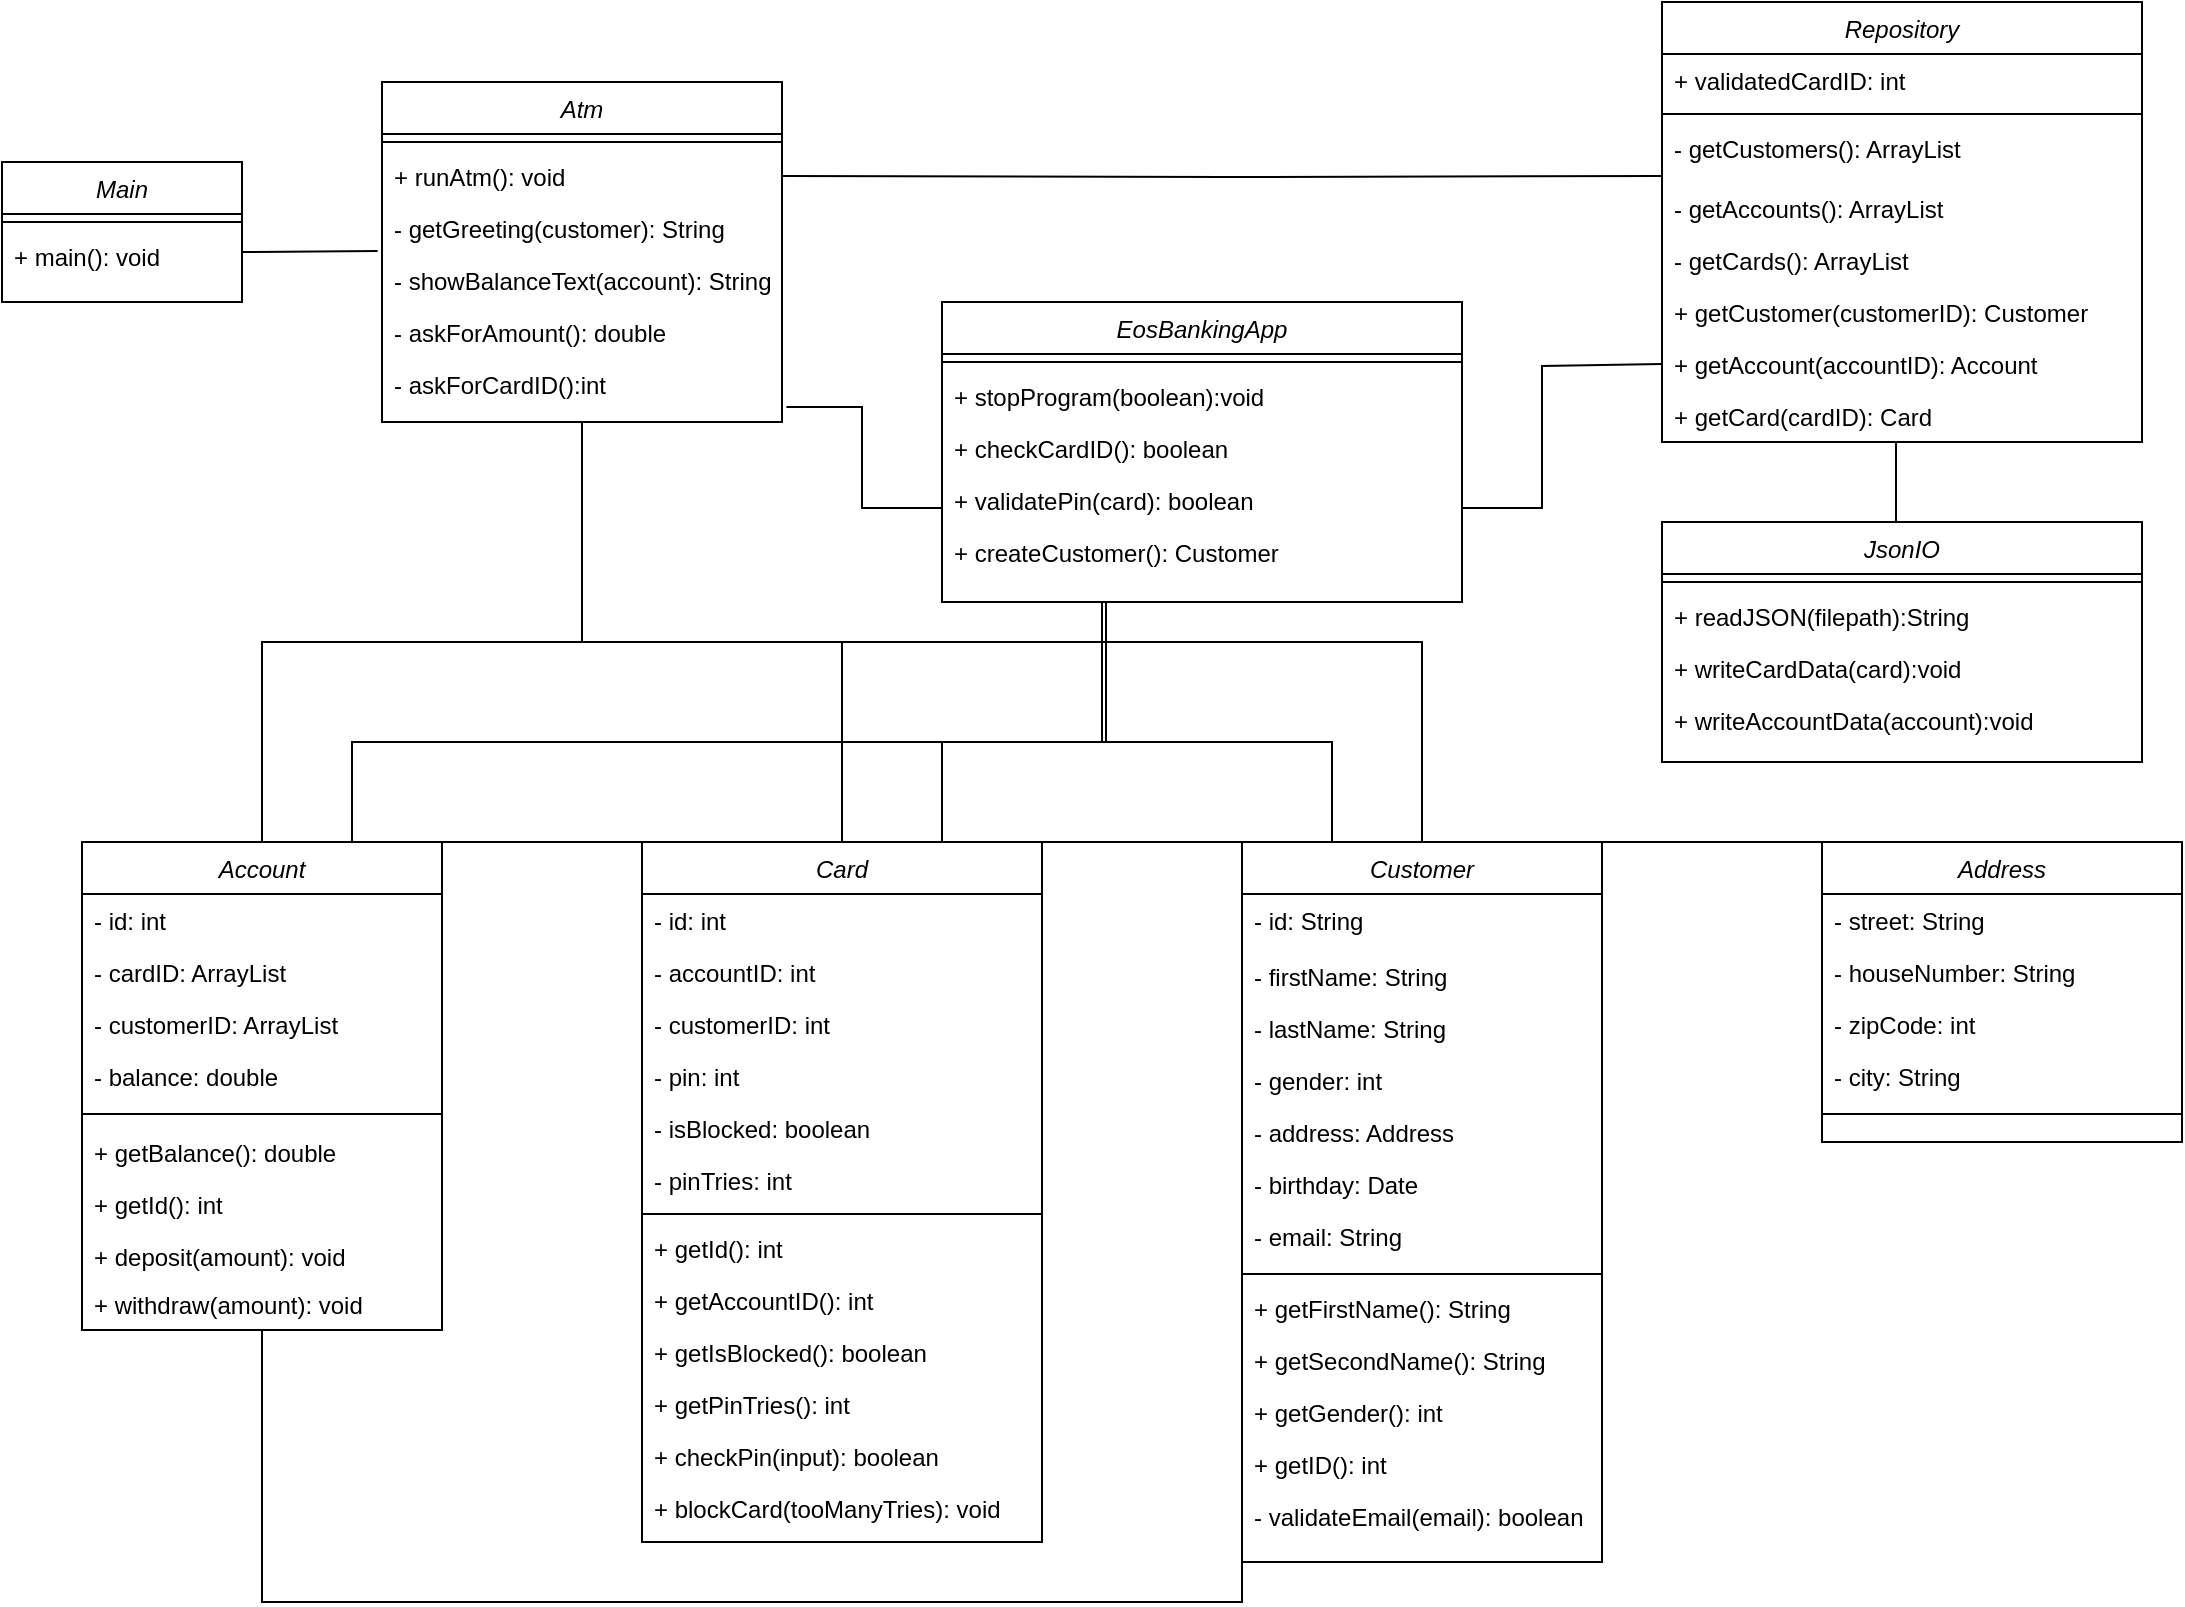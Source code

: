 <mxfile version="20.2.3" type="device"><diagram id="C5RBs43oDa-KdzZeNtuy" name="Page-1"><mxGraphModel dx="1466" dy="734" grid="1" gridSize="10" guides="1" tooltips="1" connect="1" arrows="1" fold="1" page="1" pageScale="1" pageWidth="1169" pageHeight="827" math="0" shadow="0"><root><mxCell id="WIyWlLk6GJQsqaUBKTNV-0"/><mxCell id="WIyWlLk6GJQsqaUBKTNV-1" parent="WIyWlLk6GJQsqaUBKTNV-0"/><mxCell id="zkfFHV4jXpPFQw0GAbJ--0" value="EosBankingApp" style="swimlane;fontStyle=2;align=center;verticalAlign=top;childLayout=stackLayout;horizontal=1;startSize=26;horizontalStack=0;resizeParent=1;resizeLast=0;collapsible=1;marginBottom=0;rounded=0;shadow=0;strokeWidth=1;" parent="WIyWlLk6GJQsqaUBKTNV-1" vertex="1"><mxGeometry x="500" y="170" width="260" height="150" as="geometry"><mxRectangle x="230" y="140" width="160" height="26" as="alternateBounds"/></mxGeometry></mxCell><mxCell id="zkfFHV4jXpPFQw0GAbJ--4" value="" style="line;html=1;strokeWidth=1;align=left;verticalAlign=middle;spacingTop=-1;spacingLeft=3;spacingRight=3;rotatable=0;labelPosition=right;points=[];portConstraint=eastwest;" parent="zkfFHV4jXpPFQw0GAbJ--0" vertex="1"><mxGeometry y="26" width="260" height="8" as="geometry"/></mxCell><mxCell id="RJorYJPujgyPfqYoRXI1-12" value="+ stopProgram(boolean):void" style="text;align=left;verticalAlign=top;spacingLeft=4;spacingRight=4;overflow=hidden;rotatable=0;points=[[0,0.5],[1,0.5]];portConstraint=eastwest;" parent="zkfFHV4jXpPFQw0GAbJ--0" vertex="1"><mxGeometry y="34" width="260" height="26" as="geometry"/></mxCell><mxCell id="RJorYJPujgyPfqYoRXI1-10" value="+ checkCardID(): boolean" style="text;align=left;verticalAlign=top;spacingLeft=4;spacingRight=4;overflow=hidden;rotatable=0;points=[[0,0.5],[1,0.5]];portConstraint=eastwest;" parent="zkfFHV4jXpPFQw0GAbJ--0" vertex="1"><mxGeometry y="60" width="260" height="26" as="geometry"/></mxCell><mxCell id="dsoN-cT-qXd2EoQCnuWE-3" value="+ validatePin(card): boolean" style="text;align=left;verticalAlign=top;spacingLeft=4;spacingRight=4;overflow=hidden;rotatable=0;points=[[0,0.5],[1,0.5]];portConstraint=eastwest;" parent="zkfFHV4jXpPFQw0GAbJ--0" vertex="1"><mxGeometry y="86" width="260" height="26" as="geometry"/></mxCell><mxCell id="UhkP9nWfYHuxmwp9Rp_z-19" value="+ createCustomer(): Customer" style="text;align=left;verticalAlign=top;spacingLeft=4;spacingRight=4;overflow=hidden;rotatable=0;points=[[0,0.5],[1,0.5]];portConstraint=eastwest;" vertex="1" parent="zkfFHV4jXpPFQw0GAbJ--0"><mxGeometry y="112" width="260" height="26" as="geometry"/></mxCell><mxCell id="RJorYJPujgyPfqYoRXI1-43" style="edgeStyle=orthogonalEdgeStyle;rounded=0;orthogonalLoop=1;jettySize=auto;html=1;endArrow=none;endFill=0;entryX=0;entryY=1.077;entryDx=0;entryDy=0;entryPerimeter=0;" parent="WIyWlLk6GJQsqaUBKTNV-1" source="zkfFHV4jXpPFQw0GAbJ--6" target="UhkP9nWfYHuxmwp9Rp_z-5" edge="1"><mxGeometry relative="1" as="geometry"><Array as="points"><mxPoint x="160" y="820"/><mxPoint x="650" y="820"/></Array><mxPoint x="650" y="800" as="targetPoint"/></mxGeometry></mxCell><mxCell id="RJorYJPujgyPfqYoRXI1-46" style="edgeStyle=orthogonalEdgeStyle;rounded=0;orthogonalLoop=1;jettySize=auto;html=1;endArrow=none;endFill=0;entryX=0.5;entryY=1;entryDx=0;entryDy=0;" parent="WIyWlLk6GJQsqaUBKTNV-1" source="zkfFHV4jXpPFQw0GAbJ--6" edge="1" target="RJorYJPujgyPfqYoRXI1-2"><mxGeometry relative="1" as="geometry"><mxPoint x="198" y="250" as="targetPoint"/><Array as="points"><mxPoint x="160" y="340"/><mxPoint x="320" y="340"/></Array></mxGeometry></mxCell><mxCell id="RJorYJPujgyPfqYoRXI1-49" style="edgeStyle=orthogonalEdgeStyle;rounded=0;orthogonalLoop=1;jettySize=auto;html=1;exitX=0.75;exitY=0;exitDx=0;exitDy=0;endArrow=none;endFill=0;" parent="WIyWlLk6GJQsqaUBKTNV-1" source="zkfFHV4jXpPFQw0GAbJ--6" edge="1"><mxGeometry relative="1" as="geometry"><Array as="points"><mxPoint x="205" y="390"/><mxPoint x="582" y="390"/></Array><mxPoint x="582" y="320" as="targetPoint"/></mxGeometry></mxCell><mxCell id="zkfFHV4jXpPFQw0GAbJ--6" value="Account" style="swimlane;fontStyle=2;align=center;verticalAlign=top;childLayout=stackLayout;horizontal=1;startSize=26;horizontalStack=0;resizeParent=1;resizeLast=0;collapsible=1;marginBottom=0;rounded=0;shadow=0;strokeWidth=1;" parent="WIyWlLk6GJQsqaUBKTNV-1" vertex="1"><mxGeometry x="70" y="440" width="180" height="244" as="geometry"><mxRectangle x="130" y="380" width="160" height="26" as="alternateBounds"/></mxGeometry></mxCell><mxCell id="zkfFHV4jXpPFQw0GAbJ--7" value="- id: int" style="text;align=left;verticalAlign=top;spacingLeft=4;spacingRight=4;overflow=hidden;rotatable=0;points=[[0,0.5],[1,0.5]];portConstraint=eastwest;" parent="zkfFHV4jXpPFQw0GAbJ--6" vertex="1"><mxGeometry y="26" width="180" height="26" as="geometry"/></mxCell><mxCell id="zkfFHV4jXpPFQw0GAbJ--8" value="- cardID: ArrayList" style="text;align=left;verticalAlign=top;spacingLeft=4;spacingRight=4;overflow=hidden;rotatable=0;points=[[0,0.5],[1,0.5]];portConstraint=eastwest;rounded=0;shadow=0;html=0;" parent="zkfFHV4jXpPFQw0GAbJ--6" vertex="1"><mxGeometry y="52" width="180" height="26" as="geometry"/></mxCell><mxCell id="OIdb3jOhUn4DHUrRvV0R-1" value="- customerID: ArrayList" style="text;align=left;verticalAlign=top;spacingLeft=4;spacingRight=4;overflow=hidden;rotatable=0;points=[[0,0.5],[1,0.5]];portConstraint=eastwest;rounded=0;shadow=0;html=0;" parent="zkfFHV4jXpPFQw0GAbJ--6" vertex="1"><mxGeometry y="78" width="180" height="26" as="geometry"/></mxCell><mxCell id="uICP1R8UavjvIDyT-nyq-24" value="- balance: double" style="text;align=left;verticalAlign=top;spacingLeft=4;spacingRight=4;overflow=hidden;rotatable=0;points=[[0,0.5],[1,0.5]];portConstraint=eastwest;" parent="zkfFHV4jXpPFQw0GAbJ--6" vertex="1"><mxGeometry y="104" width="180" height="26" as="geometry"/></mxCell><mxCell id="zkfFHV4jXpPFQw0GAbJ--9" value="" style="line;html=1;strokeWidth=1;align=left;verticalAlign=middle;spacingTop=-1;spacingLeft=3;spacingRight=3;rotatable=0;labelPosition=right;points=[];portConstraint=eastwest;" parent="zkfFHV4jXpPFQw0GAbJ--6" vertex="1"><mxGeometry y="130" width="180" height="12" as="geometry"/></mxCell><mxCell id="uICP1R8UavjvIDyT-nyq-25" value="+ getBalance(): double" style="text;align=left;verticalAlign=top;spacingLeft=4;spacingRight=4;overflow=hidden;rotatable=0;points=[[0,0.5],[1,0.5]];portConstraint=eastwest;" parent="zkfFHV4jXpPFQw0GAbJ--6" vertex="1"><mxGeometry y="142" width="180" height="26" as="geometry"/></mxCell><mxCell id="dsoN-cT-qXd2EoQCnuWE-5" value="+ getId(): int" style="text;align=left;verticalAlign=top;spacingLeft=4;spacingRight=4;overflow=hidden;rotatable=0;points=[[0,0.5],[1,0.5]];portConstraint=eastwest;" parent="zkfFHV4jXpPFQw0GAbJ--6" vertex="1"><mxGeometry y="168" width="180" height="26" as="geometry"/></mxCell><mxCell id="uICP1R8UavjvIDyT-nyq-26" value="+ deposit(amount): void" style="text;align=left;verticalAlign=top;spacingLeft=4;spacingRight=4;overflow=hidden;rotatable=0;points=[[0,0.5],[1,0.5]];portConstraint=eastwest;" parent="zkfFHV4jXpPFQw0GAbJ--6" vertex="1"><mxGeometry y="194" width="180" height="24" as="geometry"/></mxCell><mxCell id="OIdb3jOhUn4DHUrRvV0R-3" value="+ withdraw(amount): void" style="text;align=left;verticalAlign=top;spacingLeft=4;spacingRight=4;overflow=hidden;rotatable=0;points=[[0,0.5],[1,0.5]];portConstraint=eastwest;" parent="zkfFHV4jXpPFQw0GAbJ--6" vertex="1"><mxGeometry y="218" width="180" height="26" as="geometry"/></mxCell><mxCell id="RJorYJPujgyPfqYoRXI1-40" style="edgeStyle=orthogonalEdgeStyle;rounded=0;orthogonalLoop=1;jettySize=auto;html=1;exitX=0;exitY=0;exitDx=0;exitDy=0;endArrow=none;endFill=0;" parent="WIyWlLk6GJQsqaUBKTNV-1" source="zkfFHV4jXpPFQw0GAbJ--17" target="RJorYJPujgyPfqYoRXI1-18" edge="1"><mxGeometry relative="1" as="geometry"><Array as="points"><mxPoint x="570" y="440"/><mxPoint x="570" y="440"/></Array></mxGeometry></mxCell><mxCell id="RJorYJPujgyPfqYoRXI1-48" style="edgeStyle=orthogonalEdgeStyle;rounded=0;orthogonalLoop=1;jettySize=auto;html=1;exitX=0.5;exitY=0;exitDx=0;exitDy=0;endArrow=none;endFill=0;" parent="WIyWlLk6GJQsqaUBKTNV-1" source="zkfFHV4jXpPFQw0GAbJ--17" edge="1"><mxGeometry relative="1" as="geometry"><mxPoint x="320" y="230" as="targetPoint"/><Array as="points"><mxPoint x="740" y="340"/><mxPoint x="320" y="340"/></Array></mxGeometry></mxCell><mxCell id="RJorYJPujgyPfqYoRXI1-51" style="edgeStyle=orthogonalEdgeStyle;rounded=0;orthogonalLoop=1;jettySize=auto;html=1;exitX=0.25;exitY=0;exitDx=0;exitDy=0;endArrow=none;endFill=0;" parent="WIyWlLk6GJQsqaUBKTNV-1" source="zkfFHV4jXpPFQw0GAbJ--17" edge="1"><mxGeometry relative="1" as="geometry"><Array as="points"><mxPoint x="695" y="390"/><mxPoint x="580" y="390"/></Array><mxPoint x="580" y="320" as="targetPoint"/></mxGeometry></mxCell><mxCell id="zkfFHV4jXpPFQw0GAbJ--17" value="Customer" style="swimlane;fontStyle=2;align=center;verticalAlign=top;childLayout=stackLayout;horizontal=1;startSize=26;horizontalStack=0;resizeParent=1;resizeLast=0;collapsible=1;marginBottom=0;rounded=0;shadow=0;strokeWidth=1;" parent="WIyWlLk6GJQsqaUBKTNV-1" vertex="1"><mxGeometry x="650" y="440" width="180" height="360" as="geometry"><mxRectangle x="550" y="140" width="160" height="26" as="alternateBounds"/></mxGeometry></mxCell><mxCell id="uICP1R8UavjvIDyT-nyq-23" value="- id: String" style="text;align=left;verticalAlign=top;spacingLeft=4;spacingRight=4;overflow=hidden;rotatable=0;points=[[0,0.5],[1,0.5]];portConstraint=eastwest;" parent="zkfFHV4jXpPFQw0GAbJ--17" vertex="1"><mxGeometry y="26" width="180" height="28" as="geometry"/></mxCell><mxCell id="zkfFHV4jXpPFQw0GAbJ--18" value="- firstName: String" style="text;align=left;verticalAlign=top;spacingLeft=4;spacingRight=4;overflow=hidden;rotatable=0;points=[[0,0.5],[1,0.5]];portConstraint=eastwest;" parent="zkfFHV4jXpPFQw0GAbJ--17" vertex="1"><mxGeometry y="54" width="180" height="26" as="geometry"/></mxCell><mxCell id="zkfFHV4jXpPFQw0GAbJ--19" value="- lastName: String" style="text;align=left;verticalAlign=top;spacingLeft=4;spacingRight=4;overflow=hidden;rotatable=0;points=[[0,0.5],[1,0.5]];portConstraint=eastwest;rounded=0;shadow=0;html=0;" parent="zkfFHV4jXpPFQw0GAbJ--17" vertex="1"><mxGeometry y="80" width="180" height="26" as="geometry"/></mxCell><mxCell id="zkfFHV4jXpPFQw0GAbJ--20" value="- gender: int" style="text;align=left;verticalAlign=top;spacingLeft=4;spacingRight=4;overflow=hidden;rotatable=0;points=[[0,0.5],[1,0.5]];portConstraint=eastwest;rounded=0;shadow=0;html=0;" parent="zkfFHV4jXpPFQw0GAbJ--17" vertex="1"><mxGeometry y="106" width="180" height="26" as="geometry"/></mxCell><mxCell id="zkfFHV4jXpPFQw0GAbJ--21" value="- address: Address" style="text;align=left;verticalAlign=top;spacingLeft=4;spacingRight=4;overflow=hidden;rotatable=0;points=[[0,0.5],[1,0.5]];portConstraint=eastwest;rounded=0;shadow=0;html=0;" parent="zkfFHV4jXpPFQw0GAbJ--17" vertex="1"><mxGeometry y="132" width="180" height="26" as="geometry"/></mxCell><mxCell id="zkfFHV4jXpPFQw0GAbJ--24" value="- birthday: Date" style="text;align=left;verticalAlign=top;spacingLeft=4;spacingRight=4;overflow=hidden;rotatable=0;points=[[0,0.5],[1,0.5]];portConstraint=eastwest;" parent="zkfFHV4jXpPFQw0GAbJ--17" vertex="1"><mxGeometry y="158" width="180" height="26" as="geometry"/></mxCell><mxCell id="uICP1R8UavjvIDyT-nyq-11" value="- email: String" style="text;align=left;verticalAlign=top;spacingLeft=4;spacingRight=4;overflow=hidden;rotatable=0;points=[[0,0.5],[1,0.5]];portConstraint=eastwest;" parent="zkfFHV4jXpPFQw0GAbJ--17" vertex="1"><mxGeometry y="184" width="180" height="28" as="geometry"/></mxCell><mxCell id="zkfFHV4jXpPFQw0GAbJ--23" value="" style="line;html=1;strokeWidth=1;align=left;verticalAlign=middle;spacingTop=-1;spacingLeft=3;spacingRight=3;rotatable=0;labelPosition=right;points=[];portConstraint=eastwest;" parent="zkfFHV4jXpPFQw0GAbJ--17" vertex="1"><mxGeometry y="212" width="180" height="8" as="geometry"/></mxCell><mxCell id="uICP1R8UavjvIDyT-nyq-10" value="+ getFirstName(): String" style="text;align=left;verticalAlign=top;spacingLeft=4;spacingRight=4;overflow=hidden;rotatable=0;points=[[0,0.5],[1,0.5]];portConstraint=eastwest;" parent="zkfFHV4jXpPFQw0GAbJ--17" vertex="1"><mxGeometry y="220" width="180" height="26" as="geometry"/></mxCell><mxCell id="uICP1R8UavjvIDyT-nyq-21" value="+ getSecondName(): String" style="text;align=left;verticalAlign=top;spacingLeft=4;spacingRight=4;overflow=hidden;rotatable=0;points=[[0,0.5],[1,0.5]];portConstraint=eastwest;" parent="zkfFHV4jXpPFQw0GAbJ--17" vertex="1"><mxGeometry y="246" width="180" height="26" as="geometry"/></mxCell><mxCell id="uICP1R8UavjvIDyT-nyq-22" value="+ getGender(): int" style="text;align=left;verticalAlign=top;spacingLeft=4;spacingRight=4;overflow=hidden;rotatable=0;points=[[0,0.5],[1,0.5]];portConstraint=eastwest;" parent="zkfFHV4jXpPFQw0GAbJ--17" vertex="1"><mxGeometry y="272" width="180" height="26" as="geometry"/></mxCell><mxCell id="RJorYJPujgyPfqYoRXI1-27" value="+ getID(): int" style="text;align=left;verticalAlign=top;spacingLeft=4;spacingRight=4;overflow=hidden;rotatable=0;points=[[0,0.5],[1,0.5]];portConstraint=eastwest;" parent="zkfFHV4jXpPFQw0GAbJ--17" vertex="1"><mxGeometry y="298" width="180" height="26" as="geometry"/></mxCell><mxCell id="UhkP9nWfYHuxmwp9Rp_z-5" value="- validateEmail(email): boolean" style="text;align=left;verticalAlign=top;spacingLeft=4;spacingRight=4;overflow=hidden;rotatable=0;points=[[0,0.5],[1,0.5]];portConstraint=eastwest;" vertex="1" parent="zkfFHV4jXpPFQw0GAbJ--17"><mxGeometry y="324" width="180" height="26" as="geometry"/></mxCell><mxCell id="RJorYJPujgyPfqYoRXI1-44" style="edgeStyle=orthogonalEdgeStyle;rounded=0;orthogonalLoop=1;jettySize=auto;html=1;exitX=0;exitY=0.5;exitDx=0;exitDy=0;endArrow=none;endFill=0;entryX=1;entryY=0.5;entryDx=0;entryDy=0;" parent="WIyWlLk6GJQsqaUBKTNV-1" edge="1" target="RJorYJPujgyPfqYoRXI1-5"><mxGeometry relative="1" as="geometry"><Array as="points"/><mxPoint x="450" y="100" as="targetPoint"/><mxPoint x="860" y="107" as="sourcePoint"/></mxGeometry></mxCell><mxCell id="uICP1R8UavjvIDyT-nyq-0" value="Repository" style="swimlane;fontStyle=2;align=center;verticalAlign=top;childLayout=stackLayout;horizontal=1;startSize=26;horizontalStack=0;resizeParent=1;resizeLast=0;collapsible=1;marginBottom=0;rounded=0;shadow=0;strokeWidth=1;" parent="WIyWlLk6GJQsqaUBKTNV-1" vertex="1"><mxGeometry x="860" y="20" width="240" height="220" as="geometry"><mxRectangle x="550" y="140" width="160" height="26" as="alternateBounds"/></mxGeometry></mxCell><mxCell id="dsoN-cT-qXd2EoQCnuWE-4" value="+ validatedCardID: int" style="text;align=left;verticalAlign=top;spacingLeft=4;spacingRight=4;overflow=hidden;rotatable=0;points=[[0,0.5],[1,0.5]];portConstraint=eastwest;" parent="uICP1R8UavjvIDyT-nyq-0" vertex="1"><mxGeometry y="26" width="240" height="26" as="geometry"/></mxCell><mxCell id="uICP1R8UavjvIDyT-nyq-5" value="" style="line;html=1;strokeWidth=1;align=left;verticalAlign=middle;spacingTop=-1;spacingLeft=3;spacingRight=3;rotatable=0;labelPosition=right;points=[];portConstraint=eastwest;" parent="uICP1R8UavjvIDyT-nyq-0" vertex="1"><mxGeometry y="52" width="240" height="8" as="geometry"/></mxCell><mxCell id="uICP1R8UavjvIDyT-nyq-8" value="- getCustomers(): ArrayList" style="text;align=left;verticalAlign=top;spacingLeft=4;spacingRight=4;overflow=hidden;rotatable=0;points=[[0,0.5],[1,0.5]];portConstraint=eastwest;" parent="uICP1R8UavjvIDyT-nyq-0" vertex="1"><mxGeometry y="60" width="240" height="30" as="geometry"/></mxCell><mxCell id="uICP1R8UavjvIDyT-nyq-7" value="- getAccounts(): ArrayList" style="text;align=left;verticalAlign=top;spacingLeft=4;spacingRight=4;overflow=hidden;rotatable=0;points=[[0,0.5],[1,0.5]];portConstraint=eastwest;" parent="uICP1R8UavjvIDyT-nyq-0" vertex="1"><mxGeometry y="90" width="240" height="26" as="geometry"/></mxCell><mxCell id="RJorYJPujgyPfqYoRXI1-17" value="- getCards(): ArrayList" style="text;align=left;verticalAlign=top;spacingLeft=4;spacingRight=4;overflow=hidden;rotatable=0;points=[[0,0.5],[1,0.5]];portConstraint=eastwest;" parent="uICP1R8UavjvIDyT-nyq-0" vertex="1"><mxGeometry y="116" width="240" height="26" as="geometry"/></mxCell><mxCell id="RJorYJPujgyPfqYoRXI1-11" value="+ getCustomer(customerID): Customer" style="text;align=left;verticalAlign=top;spacingLeft=4;spacingRight=4;overflow=hidden;rotatable=0;points=[[0,0.5],[1,0.5]];portConstraint=eastwest;" parent="uICP1R8UavjvIDyT-nyq-0" vertex="1"><mxGeometry y="142" width="240" height="26" as="geometry"/></mxCell><mxCell id="RJorYJPujgyPfqYoRXI1-15" value="+ getAccount(accountID): Account" style="text;align=left;verticalAlign=top;spacingLeft=4;spacingRight=4;overflow=hidden;rotatable=0;points=[[0,0.5],[1,0.5]];portConstraint=eastwest;" parent="uICP1R8UavjvIDyT-nyq-0" vertex="1"><mxGeometry y="168" width="240" height="26" as="geometry"/></mxCell><mxCell id="RJorYJPujgyPfqYoRXI1-16" value="+ getCard(cardID): Card" style="text;align=left;verticalAlign=top;spacingLeft=4;spacingRight=4;overflow=hidden;rotatable=0;points=[[0,0.5],[1,0.5]];portConstraint=eastwest;" parent="uICP1R8UavjvIDyT-nyq-0" vertex="1"><mxGeometry y="194" width="240" height="26" as="geometry"/></mxCell><mxCell id="RJorYJPujgyPfqYoRXI1-2" value="Atm" style="swimlane;fontStyle=2;align=center;verticalAlign=top;childLayout=stackLayout;horizontal=1;startSize=26;horizontalStack=0;resizeParent=1;resizeLast=0;collapsible=1;marginBottom=0;rounded=0;shadow=0;strokeWidth=1;" parent="WIyWlLk6GJQsqaUBKTNV-1" vertex="1"><mxGeometry x="220" y="60" width="200" height="170" as="geometry"><mxRectangle x="230" y="140" width="160" height="26" as="alternateBounds"/></mxGeometry></mxCell><mxCell id="RJorYJPujgyPfqYoRXI1-4" value="" style="line;html=1;strokeWidth=1;align=left;verticalAlign=middle;spacingTop=-1;spacingLeft=3;spacingRight=3;rotatable=0;labelPosition=right;points=[];portConstraint=eastwest;" parent="RJorYJPujgyPfqYoRXI1-2" vertex="1"><mxGeometry y="26" width="200" height="8" as="geometry"/></mxCell><mxCell id="RJorYJPujgyPfqYoRXI1-5" value="+ runAtm(): void" style="text;align=left;verticalAlign=top;spacingLeft=4;spacingRight=4;overflow=hidden;rotatable=0;points=[[0,0.5],[1,0.5]];portConstraint=eastwest;" parent="RJorYJPujgyPfqYoRXI1-2" vertex="1"><mxGeometry y="34" width="200" height="26" as="geometry"/></mxCell><mxCell id="RJorYJPujgyPfqYoRXI1-6" value="- getGreeting(customer): String" style="text;align=left;verticalAlign=top;spacingLeft=4;spacingRight=4;overflow=hidden;rotatable=0;points=[[0,0.5],[1,0.5]];portConstraint=eastwest;" parent="RJorYJPujgyPfqYoRXI1-2" vertex="1"><mxGeometry y="60" width="200" height="26" as="geometry"/></mxCell><mxCell id="RJorYJPujgyPfqYoRXI1-8" value="- showBalanceText(account): String" style="text;align=left;verticalAlign=top;spacingLeft=4;spacingRight=4;overflow=hidden;rotatable=0;points=[[0,0.5],[1,0.5]];portConstraint=eastwest;" parent="RJorYJPujgyPfqYoRXI1-2" vertex="1"><mxGeometry y="86" width="200" height="26" as="geometry"/></mxCell><mxCell id="RJorYJPujgyPfqYoRXI1-9" value="- askForAmount(): double" style="text;align=left;verticalAlign=top;spacingLeft=4;spacingRight=4;overflow=hidden;rotatable=0;points=[[0,0.5],[1,0.5]];portConstraint=eastwest;" parent="RJorYJPujgyPfqYoRXI1-2" vertex="1"><mxGeometry y="112" width="200" height="26" as="geometry"/></mxCell><mxCell id="RJorYJPujgyPfqYoRXI1-14" value="- askForCardID():int" style="text;align=left;verticalAlign=top;spacingLeft=4;spacingRight=4;overflow=hidden;rotatable=0;points=[[0,0.5],[1,0.5]];portConstraint=eastwest;" parent="RJorYJPujgyPfqYoRXI1-2" vertex="1"><mxGeometry y="138" width="200" height="26" as="geometry"/></mxCell><mxCell id="RJorYJPujgyPfqYoRXI1-41" style="edgeStyle=orthogonalEdgeStyle;rounded=0;orthogonalLoop=1;jettySize=auto;html=1;exitX=0;exitY=0;exitDx=0;exitDy=0;entryX=1;entryY=0;entryDx=0;entryDy=0;endArrow=none;endFill=0;" parent="WIyWlLk6GJQsqaUBKTNV-1" source="RJorYJPujgyPfqYoRXI1-18" target="zkfFHV4jXpPFQw0GAbJ--6" edge="1"><mxGeometry relative="1" as="geometry"><Array as="points"><mxPoint x="300" y="440"/><mxPoint x="300" y="440"/></Array></mxGeometry></mxCell><mxCell id="RJorYJPujgyPfqYoRXI1-47" style="edgeStyle=orthogonalEdgeStyle;rounded=0;orthogonalLoop=1;jettySize=auto;html=1;exitX=0.5;exitY=0;exitDx=0;exitDy=0;endArrow=none;endFill=0;" parent="WIyWlLk6GJQsqaUBKTNV-1" source="RJorYJPujgyPfqYoRXI1-18" edge="1"><mxGeometry relative="1" as="geometry"><mxPoint x="320" y="230" as="targetPoint"/><Array as="points"><mxPoint x="450" y="340"/><mxPoint x="320" y="340"/></Array></mxGeometry></mxCell><mxCell id="RJorYJPujgyPfqYoRXI1-50" style="edgeStyle=orthogonalEdgeStyle;rounded=0;orthogonalLoop=1;jettySize=auto;html=1;exitX=0.75;exitY=0;exitDx=0;exitDy=0;endArrow=none;endFill=0;" parent="WIyWlLk6GJQsqaUBKTNV-1" source="RJorYJPujgyPfqYoRXI1-18" edge="1"><mxGeometry relative="1" as="geometry"><mxPoint x="580" y="320" as="targetPoint"/><Array as="points"><mxPoint x="500" y="390"/><mxPoint x="580" y="390"/></Array></mxGeometry></mxCell><mxCell id="RJorYJPujgyPfqYoRXI1-18" value="Card" style="swimlane;fontStyle=2;align=center;verticalAlign=top;childLayout=stackLayout;horizontal=1;startSize=26;horizontalStack=0;resizeParent=1;resizeLast=0;collapsible=1;marginBottom=0;rounded=0;shadow=0;strokeWidth=1;" parent="WIyWlLk6GJQsqaUBKTNV-1" vertex="1"><mxGeometry x="350" y="440" width="200" height="350" as="geometry"><mxRectangle x="230" y="140" width="160" height="26" as="alternateBounds"/></mxGeometry></mxCell><mxCell id="RJorYJPujgyPfqYoRXI1-20" value="- id: int" style="text;align=left;verticalAlign=top;spacingLeft=4;spacingRight=4;overflow=hidden;rotatable=0;points=[[0,0.5],[1,0.5]];portConstraint=eastwest;" parent="RJorYJPujgyPfqYoRXI1-18" vertex="1"><mxGeometry y="26" width="200" height="26" as="geometry"/></mxCell><mxCell id="RJorYJPujgyPfqYoRXI1-21" value="- accountID: int" style="text;align=left;verticalAlign=top;spacingLeft=4;spacingRight=4;overflow=hidden;rotatable=0;points=[[0,0.5],[1,0.5]];portConstraint=eastwest;" parent="RJorYJPujgyPfqYoRXI1-18" vertex="1"><mxGeometry y="52" width="200" height="26" as="geometry"/></mxCell><mxCell id="RJorYJPujgyPfqYoRXI1-22" value="- customerID: int" style="text;align=left;verticalAlign=top;spacingLeft=4;spacingRight=4;overflow=hidden;rotatable=0;points=[[0,0.5],[1,0.5]];portConstraint=eastwest;" parent="RJorYJPujgyPfqYoRXI1-18" vertex="1"><mxGeometry y="78" width="200" height="26" as="geometry"/></mxCell><mxCell id="RJorYJPujgyPfqYoRXI1-23" value="- pin: int" style="text;align=left;verticalAlign=top;spacingLeft=4;spacingRight=4;overflow=hidden;rotatable=0;points=[[0,0.5],[1,0.5]];portConstraint=eastwest;" parent="RJorYJPujgyPfqYoRXI1-18" vertex="1"><mxGeometry y="104" width="200" height="26" as="geometry"/></mxCell><mxCell id="UhkP9nWfYHuxmwp9Rp_z-9" value="- isBlocked: boolean" style="text;align=left;verticalAlign=top;spacingLeft=4;spacingRight=4;overflow=hidden;rotatable=0;points=[[0,0.5],[1,0.5]];portConstraint=eastwest;" vertex="1" parent="RJorYJPujgyPfqYoRXI1-18"><mxGeometry y="130" width="200" height="26" as="geometry"/></mxCell><mxCell id="RJorYJPujgyPfqYoRXI1-24" value="- pinTries: int" style="text;align=left;verticalAlign=top;spacingLeft=4;spacingRight=4;overflow=hidden;rotatable=0;points=[[0,0.5],[1,0.5]];portConstraint=eastwest;" parent="RJorYJPujgyPfqYoRXI1-18" vertex="1"><mxGeometry y="156" width="200" height="26" as="geometry"/></mxCell><mxCell id="RJorYJPujgyPfqYoRXI1-19" value="" style="line;html=1;strokeWidth=1;align=left;verticalAlign=middle;spacingTop=-1;spacingLeft=3;spacingRight=3;rotatable=0;labelPosition=right;points=[];portConstraint=eastwest;" parent="RJorYJPujgyPfqYoRXI1-18" vertex="1"><mxGeometry y="182" width="200" height="8" as="geometry"/></mxCell><mxCell id="dsoN-cT-qXd2EoQCnuWE-6" value="+ getId(): int" style="text;align=left;verticalAlign=top;spacingLeft=4;spacingRight=4;overflow=hidden;rotatable=0;points=[[0,0.5],[1,0.5]];portConstraint=eastwest;" parent="RJorYJPujgyPfqYoRXI1-18" vertex="1"><mxGeometry y="190" width="200" height="26" as="geometry"/></mxCell><mxCell id="dsoN-cT-qXd2EoQCnuWE-8" value="+ getAccountID(): int" style="text;align=left;verticalAlign=top;spacingLeft=4;spacingRight=4;overflow=hidden;rotatable=0;points=[[0,0.5],[1,0.5]];portConstraint=eastwest;" parent="RJorYJPujgyPfqYoRXI1-18" vertex="1"><mxGeometry y="216" width="200" height="26" as="geometry"/></mxCell><mxCell id="dsoN-cT-qXd2EoQCnuWE-7" value="+ getIsBlocked(): boolean" style="text;align=left;verticalAlign=top;spacingLeft=4;spacingRight=4;overflow=hidden;rotatable=0;points=[[0,0.5],[1,0.5]];portConstraint=eastwest;" parent="RJorYJPujgyPfqYoRXI1-18" vertex="1"><mxGeometry y="242" width="200" height="26" as="geometry"/></mxCell><mxCell id="RJorYJPujgyPfqYoRXI1-26" value="+ getPinTries(): int" style="text;align=left;verticalAlign=top;spacingLeft=4;spacingRight=4;overflow=hidden;rotatable=0;points=[[0,0.5],[1,0.5]];portConstraint=eastwest;" parent="RJorYJPujgyPfqYoRXI1-18" vertex="1"><mxGeometry y="268" width="200" height="26" as="geometry"/></mxCell><mxCell id="RJorYJPujgyPfqYoRXI1-25" value="+ checkPin(input): boolean" style="text;align=left;verticalAlign=top;spacingLeft=4;spacingRight=4;overflow=hidden;rotatable=0;points=[[0,0.5],[1,0.5]];portConstraint=eastwest;" parent="RJorYJPujgyPfqYoRXI1-18" vertex="1"><mxGeometry y="294" width="200" height="26" as="geometry"/></mxCell><mxCell id="UhkP9nWfYHuxmwp9Rp_z-10" value="+ blockCard(tooManyTries): void" style="text;align=left;verticalAlign=top;spacingLeft=4;spacingRight=4;overflow=hidden;rotatable=0;points=[[0,0.5],[1,0.5]];portConstraint=eastwest;" vertex="1" parent="RJorYJPujgyPfqYoRXI1-18"><mxGeometry y="320" width="200" height="26" as="geometry"/></mxCell><mxCell id="RJorYJPujgyPfqYoRXI1-42" style="edgeStyle=orthogonalEdgeStyle;rounded=0;orthogonalLoop=1;jettySize=auto;html=1;exitX=0;exitY=0;exitDx=0;exitDy=0;entryX=1;entryY=0;entryDx=0;entryDy=0;endArrow=none;endFill=0;" parent="WIyWlLk6GJQsqaUBKTNV-1" source="RJorYJPujgyPfqYoRXI1-28" target="zkfFHV4jXpPFQw0GAbJ--17" edge="1"><mxGeometry relative="1" as="geometry"><Array as="points"><mxPoint x="890" y="440"/><mxPoint x="890" y="440"/></Array></mxGeometry></mxCell><mxCell id="RJorYJPujgyPfqYoRXI1-28" value="Address" style="swimlane;fontStyle=2;align=center;verticalAlign=top;childLayout=stackLayout;horizontal=1;startSize=26;horizontalStack=0;resizeParent=1;resizeLast=0;collapsible=1;marginBottom=0;rounded=0;shadow=0;strokeWidth=1;" parent="WIyWlLk6GJQsqaUBKTNV-1" vertex="1"><mxGeometry x="940" y="440" width="180" height="150" as="geometry"><mxRectangle x="130" y="380" width="160" height="26" as="alternateBounds"/></mxGeometry></mxCell><mxCell id="RJorYJPujgyPfqYoRXI1-29" value="- street: String" style="text;align=left;verticalAlign=top;spacingLeft=4;spacingRight=4;overflow=hidden;rotatable=0;points=[[0,0.5],[1,0.5]];portConstraint=eastwest;" parent="RJorYJPujgyPfqYoRXI1-28" vertex="1"><mxGeometry y="26" width="180" height="26" as="geometry"/></mxCell><mxCell id="RJorYJPujgyPfqYoRXI1-30" value="- houseNumber: String" style="text;align=left;verticalAlign=top;spacingLeft=4;spacingRight=4;overflow=hidden;rotatable=0;points=[[0,0.5],[1,0.5]];portConstraint=eastwest;rounded=0;shadow=0;html=0;" parent="RJorYJPujgyPfqYoRXI1-28" vertex="1"><mxGeometry y="52" width="180" height="26" as="geometry"/></mxCell><mxCell id="RJorYJPujgyPfqYoRXI1-32" value="- zipCode: int" style="text;align=left;verticalAlign=top;spacingLeft=4;spacingRight=4;overflow=hidden;rotatable=0;points=[[0,0.5],[1,0.5]];portConstraint=eastwest;" parent="RJorYJPujgyPfqYoRXI1-28" vertex="1"><mxGeometry y="78" width="180" height="26" as="geometry"/></mxCell><mxCell id="RJorYJPujgyPfqYoRXI1-31" value="- city: String" style="text;align=left;verticalAlign=top;spacingLeft=4;spacingRight=4;overflow=hidden;rotatable=0;points=[[0,0.5],[1,0.5]];portConstraint=eastwest;rounded=0;shadow=0;html=0;" parent="RJorYJPujgyPfqYoRXI1-28" vertex="1"><mxGeometry y="104" width="180" height="26" as="geometry"/></mxCell><mxCell id="RJorYJPujgyPfqYoRXI1-33" value="" style="line;html=1;strokeWidth=1;align=left;verticalAlign=middle;spacingTop=-1;spacingLeft=3;spacingRight=3;rotatable=0;labelPosition=right;points=[];portConstraint=eastwest;" parent="RJorYJPujgyPfqYoRXI1-28" vertex="1"><mxGeometry y="130" width="180" height="12" as="geometry"/></mxCell><mxCell id="RJorYJPujgyPfqYoRXI1-45" style="edgeStyle=orthogonalEdgeStyle;rounded=0;orthogonalLoop=1;jettySize=auto;html=1;entryX=1.011;entryY=0.944;entryDx=0;entryDy=0;endArrow=none;endFill=0;entryPerimeter=0;exitX=0;exitY=0.5;exitDx=0;exitDy=0;" parent="WIyWlLk6GJQsqaUBKTNV-1" target="RJorYJPujgyPfqYoRXI1-14" edge="1" source="RJorYJPujgyPfqYoRXI1-10"><mxGeometry relative="1" as="geometry"><Array as="points"><mxPoint x="460" y="273"/><mxPoint x="460" y="222"/></Array><mxPoint x="460" y="99" as="sourcePoint"/></mxGeometry></mxCell><mxCell id="UhkP9nWfYHuxmwp9Rp_z-0" value="JsonIO" style="swimlane;fontStyle=2;align=center;verticalAlign=top;childLayout=stackLayout;horizontal=1;startSize=26;horizontalStack=0;resizeParent=1;resizeLast=0;collapsible=1;marginBottom=0;rounded=0;shadow=0;strokeWidth=1;" vertex="1" parent="WIyWlLk6GJQsqaUBKTNV-1"><mxGeometry x="860" y="280" width="240" height="120" as="geometry"><mxRectangle x="550" y="140" width="160" height="26" as="alternateBounds"/></mxGeometry></mxCell><mxCell id="UhkP9nWfYHuxmwp9Rp_z-1" value="" style="line;html=1;strokeWidth=1;align=left;verticalAlign=middle;spacingTop=-1;spacingLeft=3;spacingRight=3;rotatable=0;labelPosition=right;points=[];portConstraint=eastwest;" vertex="1" parent="UhkP9nWfYHuxmwp9Rp_z-0"><mxGeometry y="26" width="240" height="8" as="geometry"/></mxCell><mxCell id="UhkP9nWfYHuxmwp9Rp_z-2" value="+ readJSON(filepath):String" style="text;align=left;verticalAlign=top;spacingLeft=4;spacingRight=4;overflow=hidden;rotatable=0;points=[[0,0.5],[1,0.5]];portConstraint=eastwest;" vertex="1" parent="UhkP9nWfYHuxmwp9Rp_z-0"><mxGeometry y="34" width="240" height="26" as="geometry"/></mxCell><mxCell id="UhkP9nWfYHuxmwp9Rp_z-3" value="+ writeCardData(card):void" style="text;align=left;verticalAlign=top;spacingLeft=4;spacingRight=4;overflow=hidden;rotatable=0;points=[[0,0.5],[1,0.5]];portConstraint=eastwest;" vertex="1" parent="UhkP9nWfYHuxmwp9Rp_z-0"><mxGeometry y="60" width="240" height="26" as="geometry"/></mxCell><mxCell id="UhkP9nWfYHuxmwp9Rp_z-4" value="+ writeAccountData(account):void" style="text;align=left;verticalAlign=top;spacingLeft=4;spacingRight=4;overflow=hidden;rotatable=0;points=[[0,0.5],[1,0.5]];portConstraint=eastwest;" vertex="1" parent="UhkP9nWfYHuxmwp9Rp_z-0"><mxGeometry y="86" width="240" height="26" as="geometry"/></mxCell><mxCell id="UhkP9nWfYHuxmwp9Rp_z-6" style="edgeStyle=orthogonalEdgeStyle;rounded=0;orthogonalLoop=1;jettySize=auto;html=1;endArrow=none;endFill=0;" edge="1" parent="WIyWlLk6GJQsqaUBKTNV-1"><mxGeometry relative="1" as="geometry"><Array as="points"><mxPoint x="977" y="240"/><mxPoint x="977" y="280"/></Array><mxPoint x="980" y="280" as="targetPoint"/><mxPoint x="970" y="240" as="sourcePoint"/></mxGeometry></mxCell><mxCell id="UhkP9nWfYHuxmwp9Rp_z-7" style="edgeStyle=orthogonalEdgeStyle;rounded=0;orthogonalLoop=1;jettySize=auto;html=1;entryX=1;entryY=0.5;entryDx=0;entryDy=0;endArrow=none;endFill=0;exitX=0;exitY=0.5;exitDx=0;exitDy=0;" edge="1" parent="WIyWlLk6GJQsqaUBKTNV-1" source="RJorYJPujgyPfqYoRXI1-15" target="RJorYJPujgyPfqYoRXI1-10"><mxGeometry relative="1" as="geometry"><Array as="points"><mxPoint x="800" y="202"/><mxPoint x="800" y="273"/></Array><mxPoint x="721.56" y="202.14" as="targetPoint"/><mxPoint x="840" y="202" as="sourcePoint"/></mxGeometry></mxCell><mxCell id="UhkP9nWfYHuxmwp9Rp_z-11" value="Main" style="swimlane;fontStyle=2;align=center;verticalAlign=top;childLayout=stackLayout;horizontal=1;startSize=26;horizontalStack=0;resizeParent=1;resizeLast=0;collapsible=1;marginBottom=0;rounded=0;shadow=0;strokeWidth=1;" vertex="1" parent="WIyWlLk6GJQsqaUBKTNV-1"><mxGeometry x="30" y="100" width="120" height="70" as="geometry"><mxRectangle x="230" y="140" width="160" height="26" as="alternateBounds"/></mxGeometry></mxCell><mxCell id="UhkP9nWfYHuxmwp9Rp_z-12" value="" style="line;html=1;strokeWidth=1;align=left;verticalAlign=middle;spacingTop=-1;spacingLeft=3;spacingRight=3;rotatable=0;labelPosition=right;points=[];portConstraint=eastwest;" vertex="1" parent="UhkP9nWfYHuxmwp9Rp_z-11"><mxGeometry y="26" width="120" height="8" as="geometry"/></mxCell><mxCell id="UhkP9nWfYHuxmwp9Rp_z-13" value="+ main(): void" style="text;align=left;verticalAlign=top;spacingLeft=4;spacingRight=4;overflow=hidden;rotatable=0;points=[[0,0.5],[1,0.5]];portConstraint=eastwest;" vertex="1" parent="UhkP9nWfYHuxmwp9Rp_z-11"><mxGeometry y="34" width="120" height="26" as="geometry"/></mxCell><mxCell id="UhkP9nWfYHuxmwp9Rp_z-18" value="" style="edgeStyle=none;orthogonalLoop=1;jettySize=auto;html=1;rounded=0;endArrow=none;startSize=14;endSize=14;sourcePerimeterSpacing=8;targetPerimeterSpacing=8;curved=1;endFill=0;entryX=-0.011;entryY=-0.056;entryDx=0;entryDy=0;entryPerimeter=0;" edge="1" parent="WIyWlLk6GJQsqaUBKTNV-1" target="RJorYJPujgyPfqYoRXI1-8"><mxGeometry width="120" relative="1" as="geometry"><mxPoint x="150" y="145" as="sourcePoint"/><mxPoint x="210" y="144.57" as="targetPoint"/><Array as="points"/></mxGeometry></mxCell></root></mxGraphModel></diagram></mxfile>